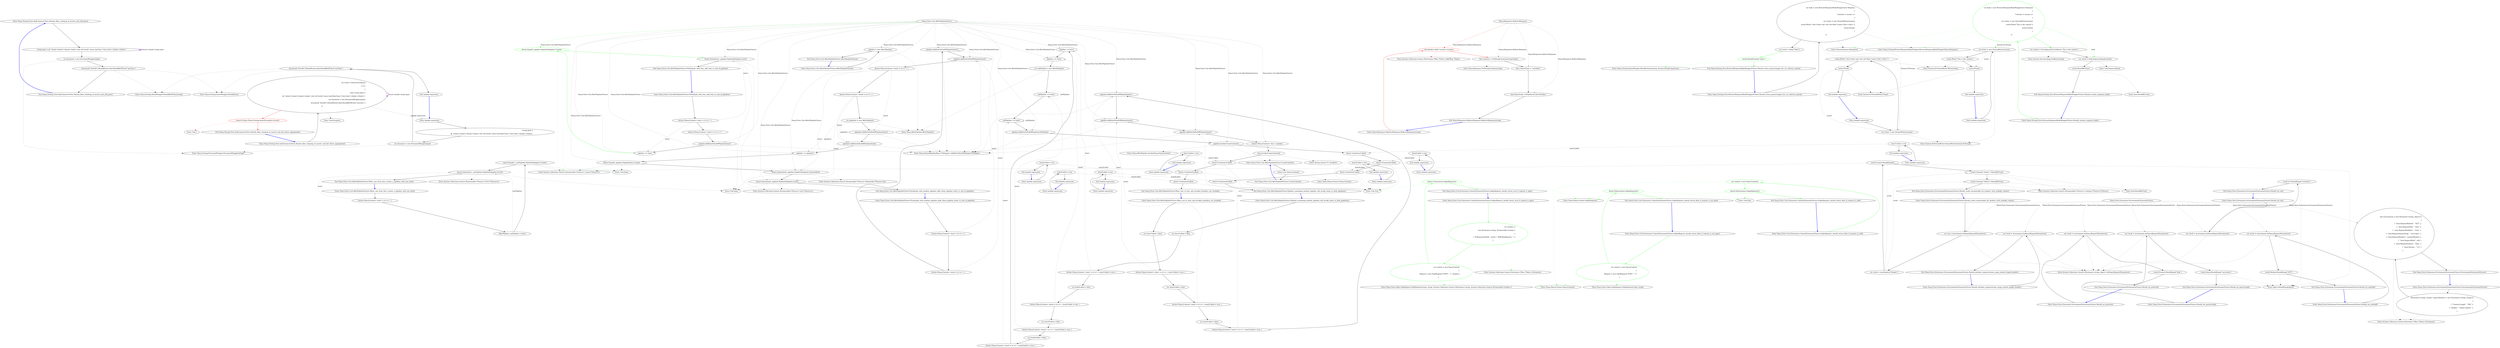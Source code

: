 digraph  {
n0 [label="Entry Nancy.Testing.Tests.AndConnectorTests.Should_allow_chaining_of_asserts_and_still_pass()", span="9-9", cluster="Nancy.Testing.Tests.AndConnectorTests.Should_allow_chaining_of_asserts_and_still_pass()"];
n1 [label="string input = @''<html><head></head><body><div id='testId' class='myClass'>Test</div></body></html>''", span="11-11", cluster="Nancy.Testing.Tests.AndConnectorTests.Should_allow_chaining_of_asserts_and_still_pass()"];
n2 [label="var document = new DocumentWrapper(input)", span="12-12", cluster="Nancy.Testing.Tests.AndConnectorTests.Should_allow_chaining_of_asserts_and_still_pass()"];
n3 [label="document[''#testId''].ShouldExist().And.ShouldBeOfClass(''myClass'')", span="14-14", cluster="Nancy.Testing.Tests.AndConnectorTests.Should_allow_chaining_of_asserts_and_still_pass()"];
n5 [label="Entry Nancy.Testing.DocumentWrapper.DocumentWrapper(string)", span="47-47", cluster="Nancy.Testing.DocumentWrapper.DocumentWrapper(string)"];
n4 [label="Exit Nancy.Testing.Tests.AndConnectorTests.Should_allow_chaining_of_asserts_and_still_pass()", span="9-9", cluster="Nancy.Testing.Tests.AndConnectorTests.Should_allow_chaining_of_asserts_and_still_pass()"];
n6 [label="Entry Nancy.Testing.QueryWrapper.ShouldExist()", span="26-26", cluster="Nancy.Testing.QueryWrapper.ShouldExist()"];
n7 [label="Entry Nancy.Testing.QueryWrapper.ShouldBeOfClass(string)", span="54-54", cluster="Nancy.Testing.QueryWrapper.ShouldBeOfClass(string)"];
n8 [label="Entry Nancy.Testing.Tests.AndConnectorTests.Should_allow_chaining_of_asserts_and_fail_where_appropriate()", span="18-18", cluster="Nancy.Testing.Tests.AndConnectorTests.Should_allow_chaining_of_asserts_and_fail_where_appropriate()"];
n9 [label="var result = Record.Exception(\r\n                () =>\r\n                    {\r\n                        const string input =\r\n                            @''<html><head></head><body><div id='testId' class='myOtherClass'>Test</div></body></html>'';\r\n                        var document = new DocumentWrapper(input);\r\n                        document[''#testId''].ShouldExist().And.ShouldBeOfClass(''myClass'');\r\n                    })", span="20-27", cluster="Nancy.Testing.Tests.AndConnectorTests.Should_allow_chaining_of_asserts_and_fail_where_appropriate()"];
n10 [label="Assert.IsType<Nancy.Testing.AssertException>(result)", span="29-29", cluster="Nancy.Testing.Tests.AndConnectorTests.Should_allow_chaining_of_asserts_and_fail_where_appropriate()", color=red, community=0];
n12 [label="Entry Unk.Exception", span="", cluster="Unk.Exception"];
n14 [label="Entry lambda expression", span="21-27", cluster="lambda expression"];
n11 [label="Exit Nancy.Testing.Tests.AndConnectorTests.Should_allow_chaining_of_asserts_and_fail_where_appropriate()", span="18-18", cluster="Nancy.Testing.Tests.AndConnectorTests.Should_allow_chaining_of_asserts_and_fail_where_appropriate()"];
n13 [label="Entry Unk.>", span="", cluster="Unk.>"];
n15 [label="string input =\r\n                            @''<html><head></head><body><div id='testId' class='myOtherClass'>Test</div></body></html>''", span="23-24", cluster="lambda expression"];
n16 [label="var document = new DocumentWrapper(input)", span="25-25", cluster="lambda expression"];
n17 [label="document[''#testId''].ShouldExist().And.ShouldBeOfClass(''myClass'')", span="26-26", cluster="lambda expression"];
n18 [label="Exit lambda expression", span="21-27", cluster="lambda expression"];
d13 [label="Assert.Equal(2, pipeline.PipelineDelegates.Count())", span="29-29", cluster="Nancy.Tests.Unit.AfterPipelineFixture.PlusEquals_with_func_add_item_to_end_of_pipeline()", color=green, community=0];
d119 [label="Nancy.Tests.Unit.AfterPipelineFixture", span=""];
d12 [label="pipeline += item1", span="27-27", cluster="Nancy.Tests.Unit.AfterPipelineFixture.PlusEquals_with_func_add_item_to_end_of_pipeline()"];
d14 [label="Assert.Same(item1, pipeline.PipelineDelegates.Last())", span="30-30", cluster="Nancy.Tests.Unit.AfterPipelineFixture.PlusEquals_with_func_add_item_to_end_of_pipeline()"];
d17 [label="Entry System.Collections.Generic.IEnumerable<TSource>.Count<TSource>()", span="0-0", cluster="System.Collections.Generic.IEnumerable<TSource>.Count<TSource>()"];
d18 [label="Entry Unk.Equal", span="", cluster="Unk.Equal"];
d5 [label="pipeline = new AfterPipeline()", span="17-17", cluster="Nancy.Tests.Unit.AfterPipelineFixture.AfterPipelineFixture()"];
d11 [label="pipeline.AddItemToEndOfPipeline(item2)", span="25-25", cluster="Nancy.Tests.Unit.AfterPipelineFixture.PlusEquals_with_func_add_item_to_end_of_pipeline()"];
d28 [label="pipeline.AddItemToEndOfPipeline(item1)", span="38-38", cluster="Nancy.Tests.Unit.AfterPipelineFixture.PlusEquals_with_another_pipeline_adds_those_pipeline_items_to_end_of_pipeline()"];
d29 [label="pipeline.AddItemToEndOfPipeline(item2)", span="39-39", cluster="Nancy.Tests.Unit.AfterPipelineFixture.PlusEquals_with_another_pipeline_adds_those_pipeline_items_to_end_of_pipeline()"];
d35 [label="pipeline += pipeline2", span="46-46", cluster="Nancy.Tests.Unit.AfterPipelineFixture.PlusEquals_with_another_pipeline_adds_those_pipeline_items_to_end_of_pipeline()"];
d36 [label="Assert.Equal(4, pipeline.PipelineItems.Count())", span="48-48", cluster="Nancy.Tests.Unit.AfterPipelineFixture.PlusEquals_with_another_pipeline_adds_those_pipeline_items_to_end_of_pipeline()"];
d37 [label="Assert.Same(item3, pipeline.PipelineDelegates.ElementAt(2))", span="49-49", cluster="Nancy.Tests.Unit.AfterPipelineFixture.PlusEquals_with_another_pipeline_adds_those_pipeline_items_to_end_of_pipeline()"];
d38 [label="Assert.Same(item4, pipeline.PipelineDelegates.Last())", span="50-50", cluster="Nancy.Tests.Unit.AfterPipelineFixture.PlusEquals_with_another_pipeline_adds_those_pipeline_items_to_end_of_pipeline()"];
d56 [label="pipeline.AddItemToEndOfPipeline(item1)", span="62-62", cluster="Nancy.Tests.Unit.AfterPipelineFixture.When_cast_to_func_and_invoked_members_are_invoked()"];
d57 [label="pipeline.AddItemToEndOfPipeline(item2)", span="63-63", cluster="Nancy.Tests.Unit.AfterPipelineFixture.When_cast_to_func_and_invoked_members_are_invoked()"];
d58 [label="pipeline.AddItemToEndOfPipeline(item3)", span="64-64", cluster="Nancy.Tests.Unit.AfterPipelineFixture.When_cast_to_func_and_invoked_members_are_invoked()"];
d59 [label="Action<NancyContext> func = pipeline", span="66-66", cluster="Nancy.Tests.Unit.AfterPipelineFixture.When_cast_to_func_and_invoked_members_are_invoked()"];
d94 [label="pipeline += item1", span="96-96", cluster="Nancy.Tests.Unit.AfterPipelineFixture.Pipeline_containing_another_pipeline_will_invoke_items_in_both_pipelines()"];
d95 [label="pipeline += item2", span="97-97", cluster="Nancy.Tests.Unit.AfterPipelineFixture.Pipeline_containing_another_pipeline_will_invoke_items_in_both_pipelines()"];
d99 [label="pipeline.AddItemToEndOfPipeline(subPipeline)", span="102-102", cluster="Nancy.Tests.Unit.AfterPipelineFixture.Pipeline_containing_another_pipeline_will_invoke_items_in_both_pipelines()"];
d100 [label="pipeline.Invoke(CreateContext())", span="103-103", cluster="Nancy.Tests.Unit.AfterPipelineFixture.Pipeline_containing_another_pipeline_will_invoke_items_in_both_pipelines()"];
d9 [label="Action<NancyContext> item1 = (r) => { }", span="23-23", cluster="Nancy.Tests.Unit.AfterPipelineFixture.PlusEquals_with_func_add_item_to_end_of_pipeline()"];
d15 [label="Exit Nancy.Tests.Unit.AfterPipelineFixture.PlusEquals_with_func_add_item_to_end_of_pipeline()", span="21-21", cluster="Nancy.Tests.Unit.AfterPipelineFixture.PlusEquals_with_func_add_item_to_end_of_pipeline()"];
d19 [label="Entry System.Collections.Generic.IEnumerable<TSource>.Last<TSource>()", span="0-0", cluster="System.Collections.Generic.IEnumerable<TSource>.Last<TSource>()"];
d20 [label="Entry Unk.Same", span="", cluster="Unk.Same"];
d79 [label="Assert.Equal(1, castPipeline.PipelineDelegates.Count())", span="81-81", cluster="Nancy.Tests.Unit.AfterPipelineFixture.When_cast_from_func_creates_a_pipeline_with_one_item()"];
d4 [label="Entry Nancy.Tests.Unit.AfterPipelineFixture.AfterPipelineFixture()", span="15-15", cluster="Nancy.Tests.Unit.AfterPipelineFixture.AfterPipelineFixture()"];
d6 [label="Exit Nancy.Tests.Unit.AfterPipelineFixture.AfterPipelineFixture()", span="15-15", cluster="Nancy.Tests.Unit.AfterPipelineFixture.AfterPipelineFixture()"];
d7 [label="Entry Nancy.AfterPipeline.AfterPipeline()", span="17-17", cluster="Nancy.AfterPipeline.AfterPipeline()"];
d10 [label="Action<NancyContext> item2 = (r) => { }", span="24-24", cluster="Nancy.Tests.Unit.AfterPipelineFixture.PlusEquals_with_func_add_item_to_end_of_pipeline()"];
d16 [label="Entry Nancy.NamedPipelineBase<TDelegate>.AddItemToEndOfPipeline(TDelegate)", span="67-67", cluster="Nancy.NamedPipelineBase<TDelegate>.AddItemToEndOfPipeline(TDelegate)"];
d26 [label="Action<NancyContext> item1 = (r) => { }", span="36-36", cluster="Nancy.Tests.Unit.AfterPipelineFixture.PlusEquals_with_another_pipeline_adds_those_pipeline_items_to_end_of_pipeline()"];
d27 [label="Action<NancyContext> item2 = (r) => { }", span="37-37", cluster="Nancy.Tests.Unit.AfterPipelineFixture.PlusEquals_with_another_pipeline_adds_those_pipeline_items_to_end_of_pipeline()"];
d30 [label="Action<NancyContext> item3 = (r) => { }", span="40-40", cluster="Nancy.Tests.Unit.AfterPipelineFixture.PlusEquals_with_another_pipeline_adds_those_pipeline_items_to_end_of_pipeline()"];
d32 [label="var pipeline2 = new AfterPipeline()", span="42-42", cluster="Nancy.Tests.Unit.AfterPipelineFixture.PlusEquals_with_another_pipeline_adds_those_pipeline_items_to_end_of_pipeline()"];
d34 [label="pipeline2.AddItemToEndOfPipeline(item4)", span="44-44", cluster="Nancy.Tests.Unit.AfterPipelineFixture.PlusEquals_with_another_pipeline_adds_those_pipeline_items_to_end_of_pipeline()"];
d40 [label="Entry System.Collections.Generic.IEnumerable<TSource>.ElementAt<TSource>(int)", span="0-0", cluster="System.Collections.Generic.IEnumerable<TSource>.ElementAt<TSource>(int)"];
d31 [label="Action<NancyContext> item4 = (r) => { }", span="41-41", cluster="Nancy.Tests.Unit.AfterPipelineFixture.PlusEquals_with_another_pipeline_adds_those_pipeline_items_to_end_of_pipeline()"];
d39 [label="Exit Nancy.Tests.Unit.AfterPipelineFixture.PlusEquals_with_another_pipeline_adds_those_pipeline_items_to_end_of_pipeline()", span="34-34", cluster="Nancy.Tests.Unit.AfterPipelineFixture.PlusEquals_with_another_pipeline_adds_those_pipeline_items_to_end_of_pipeline()"];
d51 [label="Action<NancyContext> item1 = (r) => { item1Called = true; }", span="57-57", cluster="Nancy.Tests.Unit.AfterPipelineFixture.When_cast_to_func_and_invoked_members_are_invoked()"];
d55 [label="Action<NancyContext> item3 = (r) => { item3Called = true; }", span="61-61", cluster="Nancy.Tests.Unit.AfterPipelineFixture.When_cast_to_func_and_invoked_members_are_invoked()"];
d53 [label="Action<NancyContext> item2 = (r) => { item2Called = true; }", span="59-59", cluster="Nancy.Tests.Unit.AfterPipelineFixture.When_cast_to_func_and_invoked_members_are_invoked()"];
d60 [label="func.Invoke(CreateContext())", span="67-67", cluster="Nancy.Tests.Unit.AfterPipelineFixture.When_cast_to_func_and_invoked_members_are_invoked()"];
d87 [label="Action<NancyContext> item1 = (r) => { item1Called = true; }", span="89-89", cluster="Nancy.Tests.Unit.AfterPipelineFixture.Pipeline_containing_another_pipeline_will_invoke_items_in_both_pipelines()"];
d93 [label="Action<NancyContext> item4 = (r) => { item4Called = true; }", span="95-95", cluster="Nancy.Tests.Unit.AfterPipelineFixture.Pipeline_containing_another_pipeline_will_invoke_items_in_both_pipelines()"];
d89 [label="Action<NancyContext> item2 = (r) => { item2Called = true; }", span="91-91", cluster="Nancy.Tests.Unit.AfterPipelineFixture.Pipeline_containing_another_pipeline_will_invoke_items_in_both_pipelines()"];
d96 [label="var subPipeline = new AfterPipeline()", span="98-98", cluster="Nancy.Tests.Unit.AfterPipelineFixture.Pipeline_containing_another_pipeline_will_invoke_items_in_both_pipelines()"];
d98 [label="subPipeline += item4", span="100-100", cluster="Nancy.Tests.Unit.AfterPipelineFixture.Pipeline_containing_another_pipeline_will_invoke_items_in_both_pipelines()"];
d101 [label="Assert.True(item1Called)", span="105-105", cluster="Nancy.Tests.Unit.AfterPipelineFixture.Pipeline_containing_another_pipeline_will_invoke_items_in_both_pipelines()"];
d0 [label="Entry Nancy.Tests.Unit.AfterPipelineFixture.CreateContext()", span="10-10", cluster="Nancy.Tests.Unit.AfterPipelineFixture.CreateContext()"];
d106 [label="Entry Nancy.AfterPipeline.Invoke(Nancy.NancyContext)", span="53-53", cluster="Nancy.AfterPipeline.Invoke(Nancy.NancyContext)"];
d8 [label="Entry Nancy.Tests.Unit.AfterPipelineFixture.PlusEquals_with_func_add_item_to_end_of_pipeline()", span="21-21", cluster="Nancy.Tests.Unit.AfterPipelineFixture.PlusEquals_with_func_add_item_to_end_of_pipeline()"];
d80 [label="Assert.Same(item1, castPipeline.PipelineDelegates.First())", span="82-82", cluster="Nancy.Tests.Unit.AfterPipelineFixture.When_cast_from_func_creates_a_pipeline_with_one_item()"];
d78 [label="AfterPipeline castPipeline = item1", span="79-79", cluster="Nancy.Tests.Unit.AfterPipelineFixture.When_cast_from_func_creates_a_pipeline_with_one_item()"];
d33 [label="pipeline2.AddItemToEndOfPipeline(item3)", span="43-43", cluster="Nancy.Tests.Unit.AfterPipelineFixture.PlusEquals_with_another_pipeline_adds_those_pipeline_items_to_end_of_pipeline()"];
d25 [label="Entry Nancy.Tests.Unit.AfterPipelineFixture.PlusEquals_with_another_pipeline_adds_those_pipeline_items_to_end_of_pipeline()", span="34-34", cluster="Nancy.Tests.Unit.AfterPipelineFixture.PlusEquals_with_another_pipeline_adds_those_pipeline_items_to_end_of_pipeline()"];
d50 [label="var item1Called = false", span="56-56", cluster="Nancy.Tests.Unit.AfterPipelineFixture.When_cast_to_func_and_invoked_members_are_invoked()"];
d52 [label="var item2Called = false", span="58-58", cluster="Nancy.Tests.Unit.AfterPipelineFixture.When_cast_to_func_and_invoked_members_are_invoked()"];
d54 [label="var item3Called = false", span="60-60", cluster="Nancy.Tests.Unit.AfterPipelineFixture.When_cast_to_func_and_invoked_members_are_invoked()"];
d61 [label="Assert.True(item1Called)", span="69-69", cluster="Nancy.Tests.Unit.AfterPipelineFixture.When_cast_to_func_and_invoked_members_are_invoked()"];
d65 [label="Entry System.Action<T>.Invoke(T)", span="0-0", cluster="System.Action<T>.Invoke(T)"];
d86 [label="var item1Called = false", span="88-88", cluster="Nancy.Tests.Unit.AfterPipelineFixture.Pipeline_containing_another_pipeline_will_invoke_items_in_both_pipelines()"];
d88 [label="var item2Called = false", span="90-90", cluster="Nancy.Tests.Unit.AfterPipelineFixture.Pipeline_containing_another_pipeline_will_invoke_items_in_both_pipelines()"];
d92 [label="var item4Called = false", span="94-94", cluster="Nancy.Tests.Unit.AfterPipelineFixture.Pipeline_containing_another_pipeline_will_invoke_items_in_both_pipelines()"];
d90 [label="var item3Called = false", span="92-92", cluster="Nancy.Tests.Unit.AfterPipelineFixture.Pipeline_containing_another_pipeline_will_invoke_items_in_both_pipelines()"];
d97 [label="subPipeline += item3", span="99-99", cluster="Nancy.Tests.Unit.AfterPipelineFixture.Pipeline_containing_another_pipeline_will_invoke_items_in_both_pipelines()"];
d108 [label="item1Called = true", span="89-89", cluster="lambda expression"];
d102 [label="Assert.True(item2Called)", span="106-106", cluster="Nancy.Tests.Unit.AfterPipelineFixture.Pipeline_containing_another_pipeline_will_invoke_items_in_both_pipelines()"];
d66 [label="Entry Unk.True", span="", cluster="Unk.True"];
d2 [label="Exit Nancy.Tests.Unit.AfterPipelineFixture.CreateContext()", span="10-10", cluster="Nancy.Tests.Unit.AfterPipelineFixture.CreateContext()"];
d1 [label="return new NancyContext();", span="12-12", cluster="Nancy.Tests.Unit.AfterPipelineFixture.CreateContext()"];
d77 [label="Action<NancyContext> item1 = (r) => { }", span="77-77", cluster="Nancy.Tests.Unit.AfterPipelineFixture.When_cast_from_func_creates_a_pipeline_with_one_item()"];
d81 [label="Exit Nancy.Tests.Unit.AfterPipelineFixture.When_cast_from_func_creates_a_pipeline_with_one_item()", span="75-75", cluster="Nancy.Tests.Unit.AfterPipelineFixture.When_cast_from_func_creates_a_pipeline_with_one_item()"];
d82 [label="Entry System.Collections.Generic.IEnumerable<TSource>.First<TSource>()", span="0-0", cluster="System.Collections.Generic.IEnumerable<TSource>.First<TSource>()"];
d49 [label="Entry Nancy.Tests.Unit.AfterPipelineFixture.When_cast_to_func_and_invoked_members_are_invoked()", span="54-54", cluster="Nancy.Tests.Unit.AfterPipelineFixture.When_cast_to_func_and_invoked_members_are_invoked()"];
d68 [label="item1Called = true", span="57-57", cluster="lambda expression"];
d62 [label="Assert.True(item2Called)", span="70-70", cluster="Nancy.Tests.Unit.AfterPipelineFixture.When_cast_to_func_and_invoked_members_are_invoked()"];
d85 [label="Entry Nancy.Tests.Unit.AfterPipelineFixture.Pipeline_containing_another_pipeline_will_invoke_items_in_both_pipelines()", span="86-86", cluster="Nancy.Tests.Unit.AfterPipelineFixture.Pipeline_containing_another_pipeline_will_invoke_items_in_both_pipelines()"];
d91 [label="Action<NancyContext> item3 = (r) => { item3Called = true; }", span="93-93", cluster="Nancy.Tests.Unit.AfterPipelineFixture.Pipeline_containing_another_pipeline_will_invoke_items_in_both_pipelines()"];
d107 [label="Entry lambda expression", span="89-89", cluster="lambda expression"];
d109 [label="Exit lambda expression", span="89-89", cluster="lambda expression"];
d111 [label="item2Called = true", span="91-91", cluster="lambda expression"];
d103 [label="Assert.True(item3Called)", span="107-107", cluster="Nancy.Tests.Unit.AfterPipelineFixture.Pipeline_containing_another_pipeline_will_invoke_items_in_both_pipelines()"];
d63 [label="Assert.True(item3Called)", span="71-71", cluster="Nancy.Tests.Unit.AfterPipelineFixture.When_cast_to_func_and_invoked_members_are_invoked()"];
d104 [label="Assert.True(item4Called)", span="108-108", cluster="Nancy.Tests.Unit.AfterPipelineFixture.Pipeline_containing_another_pipeline_will_invoke_items_in_both_pipelines()"];
d3 [label="Entry Nancy.NancyContext.NancyContext()", span="24-24", cluster="Nancy.NancyContext.NancyContext()"];
d76 [label="Entry Nancy.Tests.Unit.AfterPipelineFixture.When_cast_from_func_creates_a_pipeline_with_one_item()", span="75-75", cluster="Nancy.Tests.Unit.AfterPipelineFixture.When_cast_from_func_creates_a_pipeline_with_one_item()"];
d64 [label="Exit Nancy.Tests.Unit.AfterPipelineFixture.When_cast_to_func_and_invoked_members_are_invoked()", span="54-54", cluster="Nancy.Tests.Unit.AfterPipelineFixture.When_cast_to_func_and_invoked_members_are_invoked()"];
d67 [label="Entry lambda expression", span="57-57", cluster="lambda expression"];
d69 [label="Exit lambda expression", span="57-57", cluster="lambda expression"];
d71 [label="item2Called = true", span="59-59", cluster="lambda expression"];
d105 [label="Exit Nancy.Tests.Unit.AfterPipelineFixture.Pipeline_containing_another_pipeline_will_invoke_items_in_both_pipelines()", span="86-86", cluster="Nancy.Tests.Unit.AfterPipelineFixture.Pipeline_containing_another_pipeline_will_invoke_items_in_both_pipelines()"];
d110 [label="Entry lambda expression", span="91-91", cluster="lambda expression"];
d112 [label="Exit lambda expression", span="91-91", cluster="lambda expression"];
d114 [label="item3Called = true", span="93-93", cluster="lambda expression"];
d74 [label="item3Called = true", span="61-61", cluster="lambda expression"];
d117 [label="item4Called = true", span="95-95", cluster="lambda expression"];
d70 [label="Entry lambda expression", span="59-59", cluster="lambda expression"];
d72 [label="Exit lambda expression", span="59-59", cluster="lambda expression"];
d113 [label="Entry lambda expression", span="93-93", cluster="lambda expression"];
d115 [label="Exit lambda expression", span="93-93", cluster="lambda expression"];
d73 [label="Entry lambda expression", span="61-61", cluster="lambda expression"];
d75 [label="Exit lambda expression", span="61-61", cluster="lambda expression"];
d116 [label="Entry lambda expression", span="95-95", cluster="lambda expression"];
d118 [label="Exit lambda expression", span="95-95", cluster="lambda expression"];
m1_6 [label="Entry System.Collections.Generic.IDictionary<TKey, TValue>.Add(TKey, TValue)", span="0-0", cluster="System.Collections.Generic.IDictionary<TKey, TValue>.Add(TKey, TValue)", file="AssertExtensions.cs"];
m1_0 [label="Entry Nancy.Responses.RedirectResponse.RedirectResponse(string)", span="4-4", cluster="Nancy.Responses.RedirectResponse.RedirectResponse(string)", file="AssertExtensions.cs"];
m1_1 [label="this.Headers.Add(''Location'',location)", span="6-6", cluster="Nancy.Responses.RedirectResponse.RedirectResponse(string)", color=red, community=0, file="AssertExtensions.cs"];
m1_2 [label="this.Contents = GetStringContents(string.Empty)", span="7-7", cluster="Nancy.Responses.RedirectResponse.RedirectResponse(string)", file="AssertExtensions.cs"];
m1_3 [label="this.ContentType = ''text/html''", span="8-8", cluster="Nancy.Responses.RedirectResponse.RedirectResponse(string)", file="AssertExtensions.cs"];
m1_4 [label="this.StatusCode = HttpStatusCode.SeeOther", span="9-9", cluster="Nancy.Responses.RedirectResponse.RedirectResponse(string)", file="AssertExtensions.cs"];
m1_5 [label="Exit Nancy.Responses.RedirectResponse.RedirectResponse(string)", span="4-4", cluster="Nancy.Responses.RedirectResponse.RedirectResponse(string)", file="AssertExtensions.cs"];
m1_7 [label="Entry Nancy.Response.GetStringContents(string)", span="93-93", cluster="Nancy.Response.GetStringContents(string)", file="AssertExtensions.cs"];
m1_8 [label="Nancy.Responses.RedirectResponse", span="", file="AssertExtensions.cs"];
m2_16 [label="Entry System.IO.StreamWriter.StreamWriter(System.IO.Stream)", span="0-0", cluster="System.IO.StreamWriter.StreamWriter(System.IO.Stream)", file="BrowserResponseBodyWrapperFixture.cs"];
m2_9 [label="Entry Unk.SequenceEqual", span="", cluster="Unk.SequenceEqual", file="BrowserResponseBodyWrapperFixture.cs"];
m2_10 [label="Entry bool.ShouldBeTrue()", span="85-85", cluster="bool.ShouldBeTrue()", file="BrowserResponseBodyWrapperFixture.cs"];
m2_17 [label="Entry System.IO.StreamWriter.Write(string)", span="0-0", cluster="System.IO.StreamWriter.Write(string)", file="BrowserResponseBodyWrapperFixture.cs"];
m2_0 [label="Entry Nancy.Testing.Tests.BrowserResponseBodyWrapperFixture.Should_contain_response_body()", span="12-12", cluster="Nancy.Testing.Tests.BrowserResponseBodyWrapperFixture.Should_contain_response_body()", file="BrowserResponseBodyWrapperFixture.cs"];
m2_1 [label="var body = new BrowserResponseBodyWrapper(new Response\r\n            {\r\n                Contents = stream =>\r\n                {\r\n                    var writer = new StreamWriter(stream);\r\n                    writer.Write(''This is the content'');\r\n                    writer.Flush();\r\n                }\r\n            })", span="15-23", cluster="Nancy.Testing.Tests.BrowserResponseBodyWrapperFixture.Should_contain_response_body()", color=green, community=0, file="BrowserResponseBodyWrapperFixture.cs"];
m2_2 [label="var content = Encoding.ASCII.GetBytes(''This is the content'')", span="25-25", cluster="Nancy.Testing.Tests.BrowserResponseBodyWrapperFixture.Should_contain_response_body()", file="BrowserResponseBodyWrapperFixture.cs"];
m2_3 [label="var result = body.SequenceEqual(content)", span="28-28", cluster="Nancy.Testing.Tests.BrowserResponseBodyWrapperFixture.Should_contain_response_body()", file="BrowserResponseBodyWrapperFixture.cs"];
m2_4 [label="result.ShouldBeTrue()", span="31-31", cluster="Nancy.Testing.Tests.BrowserResponseBodyWrapperFixture.Should_contain_response_body()", file="BrowserResponseBodyWrapperFixture.cs"];
m2_5 [label="Exit Nancy.Testing.Tests.BrowserResponseBodyWrapperFixture.Should_contain_response_body()", span="12-12", cluster="Nancy.Testing.Tests.BrowserResponseBodyWrapperFixture.Should_contain_response_body()", file="BrowserResponseBodyWrapperFixture.cs"];
m2_6 [label="Entry Nancy.Testing.BrowserResponseBodyWrapper.BrowserResponseBodyWrapper(Nancy.Response)", span="14-14", cluster="Nancy.Testing.BrowserResponseBodyWrapper.BrowserResponseBodyWrapper(Nancy.Response)", file="BrowserResponseBodyWrapperFixture.cs"];
m2_8 [label="Entry System.Text.Encoding.GetBytes(string)", span="0-0", cluster="System.Text.Encoding.GetBytes(string)", file="BrowserResponseBodyWrapperFixture.cs"];
m2_18 [label="Entry System.IO.StreamWriter.Flush()", span="0-0", cluster="System.IO.StreamWriter.Flush()", file="BrowserResponseBodyWrapperFixture.cs"];
m2_19 [label="Entry Nancy.Testing.Tests.BrowserResponseBodyWrapperFixture.Should_return_querywrapper_for_css_selector_match()", span="35-35", cluster="Nancy.Testing.Tests.BrowserResponseBodyWrapperFixture.Should_return_querywrapper_for_css_selector_match()", file="BrowserResponseBodyWrapperFixture.cs"];
m2_20 [label="var body = new BrowserResponseBodyWrapper(new Response\r\n            {\r\n                Contents = stream =>\r\n                {\r\n                    var writer = new StreamWriter(stream);\r\n                    writer.Write(''<div>Outer and <div id='#bar'>inner</div></div>'');\r\n                    writer.Flush();\r\n                }\r\n            })", span="38-46", cluster="Nancy.Testing.Tests.BrowserResponseBodyWrapperFixture.Should_return_querywrapper_for_css_selector_match()", file="BrowserResponseBodyWrapperFixture.cs"];
m2_21 [label="var result = body[''#bar'']", span="49-49", cluster="Nancy.Testing.Tests.BrowserResponseBodyWrapperFixture.Should_return_querywrapper_for_css_selector_match()", file="BrowserResponseBodyWrapperFixture.cs"];
m2_22 [label="result.ShouldContain(''inner'')", span="55-55", cluster="Nancy.Testing.Tests.BrowserResponseBodyWrapperFixture.Should_return_querywrapper_for_css_selector_match()", color=green, community=1, file="BrowserResponseBodyWrapperFixture.cs"];
m2_23 [label="Exit Nancy.Testing.Tests.BrowserResponseBodyWrapperFixture.Should_return_querywrapper_for_css_selector_match()", span="35-35", cluster="Nancy.Testing.Tests.BrowserResponseBodyWrapperFixture.Should_return_querywrapper_for_css_selector_match()", file="BrowserResponseBodyWrapperFixture.cs"];
m2_24 [label="Entry Nancy.Testing.QueryWrapper.ShouldContain(string, System.StringComparison)", span="77-77", cluster="Nancy.Testing.QueryWrapper.ShouldContain(string, System.StringComparison)", file="BrowserResponseBodyWrapperFixture.cs"];
m2_7 [label="Entry Nancy.Response.Response()", span="20-20", cluster="Nancy.Response.Response()", file="BrowserResponseBodyWrapperFixture.cs"];
m2_25 [label="Entry lambda expression", span="40-45", cluster="lambda expression", file="BrowserResponseBodyWrapperFixture.cs"];
m2_12 [label="var writer = new StreamWriter(stream)", span="19-19", cluster="lambda expression", file="BrowserResponseBodyWrapperFixture.cs"];
m2_11 [label="Entry lambda expression", span="17-22", cluster="lambda expression", file="BrowserResponseBodyWrapperFixture.cs"];
m2_13 [label="writer.Write(''This is the content'')", span="20-20", cluster="lambda expression", file="BrowserResponseBodyWrapperFixture.cs"];
m2_14 [label="writer.Flush()", span="21-21", cluster="lambda expression", file="BrowserResponseBodyWrapperFixture.cs"];
m2_15 [label="Exit lambda expression", span="17-22", cluster="lambda expression", file="BrowserResponseBodyWrapperFixture.cs"];
m2_26 [label="var writer = new StreamWriter(stream)", span="42-42", cluster="lambda expression", file="BrowserResponseBodyWrapperFixture.cs"];
m2_27 [label="writer.Write(''<div>Outer and <div id='#bar'>inner</div></div>'')", span="43-43", cluster="lambda expression", file="BrowserResponseBodyWrapperFixture.cs"];
m2_28 [label="writer.Flush()", span="44-44", cluster="lambda expression", file="BrowserResponseBodyWrapperFixture.cs"];
m2_29 [label="Exit lambda expression", span="40-45", cluster="lambda expression", file="BrowserResponseBodyWrapperFixture.cs"];
m3_11 [label="Entry Nancy.Tests.Extensions.EnvironmentExtensionsFixture.Should_set_uri()", span="41-41", cluster="Nancy.Tests.Extensions.EnvironmentExtensionsFixture.Should_set_uri()", file="ConfigurableBootstrapper.cs"];
m3_12 [label="var result = environment.AsNancyRequestParameters()", span="43-43", cluster="Nancy.Tests.Extensions.EnvironmentExtensionsFixture.Should_set_uri()", file="ConfigurableBootstrapper.cs"];
m3_13 [label="result.Uri.ShouldEqual(''/root/test'')", span="45-45", cluster="Nancy.Tests.Extensions.EnvironmentExtensionsFixture.Should_set_uri()", file="ConfigurableBootstrapper.cs"];
m3_14 [label="Exit Nancy.Tests.Extensions.EnvironmentExtensionsFixture.Should_set_uri()", span="41-41", cluster="Nancy.Tests.Extensions.EnvironmentExtensionsFixture.Should_set_uri()", file="ConfigurableBootstrapper.cs"];
m3_5 [label="Entry Nancy.Tests.Extensions.EnvironmentExtensionsFixture.Should_set_method()", span="33-33", cluster="Nancy.Tests.Extensions.EnvironmentExtensionsFixture.Should_set_method()", file="ConfigurableBootstrapper.cs"];
m3_6 [label="var result = environment.AsNancyRequestParameters()", span="35-35", cluster="Nancy.Tests.Extensions.EnvironmentExtensionsFixture.Should_set_method()", file="ConfigurableBootstrapper.cs"];
m3_7 [label="result.Method.ShouldEqual(''GET'')", span="37-37", cluster="Nancy.Tests.Extensions.EnvironmentExtensionsFixture.Should_set_method()", file="ConfigurableBootstrapper.cs"];
m3_8 [label="Exit Nancy.Tests.Extensions.EnvironmentExtensionsFixture.Should_set_method()", span="33-33", cluster="Nancy.Tests.Extensions.EnvironmentExtensionsFixture.Should_set_method()", file="ConfigurableBootstrapper.cs"];
m3_10 [label="Entry object.ShouldEqual(object)", span="80-80", cluster="object.ShouldEqual(object)", file="ConfigurableBootstrapper.cs"];
m3_4 [label="Entry System.Collections.Generic.Dictionary<TKey, TValue>.Dictionary()", span="0-0", cluster="System.Collections.Generic.Dictionary<TKey, TValue>.Dictionary()", file="ConfigurableBootstrapper.cs"];
m3_15 [label="Entry Nancy.Tests.Extensions.EnvironmentExtensionsFixture.Should_create_ienumerable_for_headers_with_multiple_values()", span="49-49", cluster="Nancy.Tests.Extensions.EnvironmentExtensionsFixture.Should_create_ienumerable_for_headers_with_multiple_values()", file="ConfigurableBootstrapper.cs"];
m3_16 [label="var req = environment.AsNancyRequestParameters()", span="51-51", cluster="Nancy.Tests.Extensions.EnvironmentExtensionsFixture.Should_create_ienumerable_for_headers_with_multiple_values()", file="ConfigurableBootstrapper.cs"];
m3_17 [label="var result = req.Headers[''Header'']", span="53-53", cluster="Nancy.Tests.Extensions.EnvironmentExtensionsFixture.Should_create_ienumerable_for_headers_with_multiple_values()", file="ConfigurableBootstrapper.cs"];
m3_18 [label="result.Count().ShouldEqual(2)", span="55-55", cluster="Nancy.Tests.Extensions.EnvironmentExtensionsFixture.Should_create_ienumerable_for_headers_with_multiple_values()", file="ConfigurableBootstrapper.cs"];
m3_19 [label="result.Contains(''Value1'').ShouldBeTrue()", span="56-56", cluster="Nancy.Tests.Extensions.EnvironmentExtensionsFixture.Should_create_ienumerable_for_headers_with_multiple_values()", file="ConfigurableBootstrapper.cs"];
m3_20 [label="result.Contains(''Value2'').ShouldBeTrue()", span="57-57", cluster="Nancy.Tests.Extensions.EnvironmentExtensionsFixture.Should_create_ienumerable_for_headers_with_multiple_values()", file="ConfigurableBootstrapper.cs"];
m3_21 [label="Exit Nancy.Tests.Extensions.EnvironmentExtensionsFixture.Should_create_ienumerable_for_headers_with_multiple_values()", span="49-49", cluster="Nancy.Tests.Extensions.EnvironmentExtensionsFixture.Should_create_ienumerable_for_headers_with_multiple_values()", file="ConfigurableBootstrapper.cs"];
m3_9 [label="Entry System.Collections.Generic.IDictionary<string, object>.AsNancyRequestParameters()", span="14-14", cluster="System.Collections.Generic.IDictionary<string, object>.AsNancyRequestParameters()", file="ConfigurableBootstrapper.cs"];
m3_23 [label="Entry System.Collections.Generic.IEnumerable<TSource>.Contains<TSource>(TSource)", span="0-0", cluster="System.Collections.Generic.IEnumerable<TSource>.Contains<TSource>(TSource)", file="ConfigurableBootstrapper.cs"];
m3_24 [label="Entry bool.ShouldBeTrue()", span="70-70", cluster="bool.ShouldBeTrue()", file="ConfigurableBootstrapper.cs"];
m3_25 [label="Entry Nancy.Tests.Extensions.EnvironmentExtensionsFixture.Should_set_protocol()", span="61-61", cluster="Nancy.Tests.Extensions.EnvironmentExtensionsFixture.Should_set_protocol()", file="ConfigurableBootstrapper.cs"];
m3_26 [label="var result = environment.AsNancyRequestParameters()", span="63-63", cluster="Nancy.Tests.Extensions.EnvironmentExtensionsFixture.Should_set_protocol()", file="ConfigurableBootstrapper.cs"];
m3_27 [label="result.Protocol.ShouldEqual(''http'')", span="65-65", cluster="Nancy.Tests.Extensions.EnvironmentExtensionsFixture.Should_set_protocol()", file="ConfigurableBootstrapper.cs"];
m3_28 [label="Exit Nancy.Tests.Extensions.EnvironmentExtensionsFixture.Should_set_protocol()", span="61-61", cluster="Nancy.Tests.Extensions.EnvironmentExtensionsFixture.Should_set_protocol()", file="ConfigurableBootstrapper.cs"];
m3_29 [label="Entry Nancy.Tests.Extensions.EnvironmentExtensionsFixture.Should_set_querystring()", span="69-69", cluster="Nancy.Tests.Extensions.EnvironmentExtensionsFixture.Should_set_querystring()", file="ConfigurableBootstrapper.cs"];
m3_30 [label="var result = environment.AsNancyRequestParameters()", span="71-71", cluster="Nancy.Tests.Extensions.EnvironmentExtensionsFixture.Should_set_querystring()", file="ConfigurableBootstrapper.cs"];
m3_31 [label="result.Query.ShouldEqual(''var=value'')", span="73-73", cluster="Nancy.Tests.Extensions.EnvironmentExtensionsFixture.Should_set_querystring()", file="ConfigurableBootstrapper.cs"];
m3_32 [label="Exit Nancy.Tests.Extensions.EnvironmentExtensionsFixture.Should_set_querystring()", span="69-69", cluster="Nancy.Tests.Extensions.EnvironmentExtensionsFixture.Should_set_querystring()", file="ConfigurableBootstrapper.cs"];
m3_0 [label="Entry Nancy.Tests.Extensions.EnvironmentExtensionsFixture.EnvironmentExtensionsFixture()", span="11-11", cluster="Nancy.Tests.Extensions.EnvironmentExtensionsFixture.EnvironmentExtensionsFixture()", file="ConfigurableBootstrapper.cs"];
m3_1 [label="IDictionary<string, string> requestHeaders = new Dictionary<string, string>()\r\n                                                             {\r\n                                                                 { ''Content-Length'', ''500'' },\r\n                                                                 { ''Header'', ''Value1,Value2'' },\r\n                                                             }", span="13-17", cluster="Nancy.Tests.Extensions.EnvironmentExtensionsFixture.EnvironmentExtensionsFixture()", file="ConfigurableBootstrapper.cs"];
m3_2 [label="this.environment = new Dictionary<string, object>()\r\n                                   {\r\n                                       { ''owin.RequestMethod'', ''GET'' },\r\n                                       { ''owin.RequestPath'', ''/test'' },\r\n                                       { ''owin.RequestPathBase'', ''/root'' },\r\n                                       { ''owin.RequestQueryString'', ''var=value'' },\r\n                                       { ''owin.RequestHeaders'', requestHeaders },\r\n                                       { ''owin.RequestBody'', null },\r\n                                       { ''owin.RequestScheme'', ''http'' },\r\n                                       { ''owin.Version'', ''1.0'' }\r\n                                   }", span="19-29", cluster="Nancy.Tests.Extensions.EnvironmentExtensionsFixture.EnvironmentExtensionsFixture()", file="ConfigurableBootstrapper.cs"];
m3_3 [label="Exit Nancy.Tests.Extensions.EnvironmentExtensionsFixture.EnvironmentExtensionsFixture()", span="11-11", cluster="Nancy.Tests.Extensions.EnvironmentExtensionsFixture.EnvironmentExtensionsFixture()", file="ConfigurableBootstrapper.cs"];
m3_33 [label="Entry Nancy.Tests.Extensions.EnvironmentExtensionsFixture.Should_initialise_requeststream_using_content_length_header()", span="77-77", cluster="Nancy.Tests.Extensions.EnvironmentExtensionsFixture.Should_initialise_requeststream_using_content_length_header()", file="ConfigurableBootstrapper.cs"];
m3_34 [label="var result = environment.AsNancyRequestParameters()", span="79-79", cluster="Nancy.Tests.Extensions.EnvironmentExtensionsFixture.Should_initialise_requeststream_using_content_length_header()", file="ConfigurableBootstrapper.cs"];
m3_35 [label="Exit Nancy.Tests.Extensions.EnvironmentExtensionsFixture.Should_initialise_requeststream_using_content_length_header()", span="77-77", cluster="Nancy.Tests.Extensions.EnvironmentExtensionsFixture.Should_initialise_requeststream_using_content_length_header()", file="ConfigurableBootstrapper.cs"];
m3_36 [label="Nancy.Tests.Extensions.EnvironmentExtensionsFixture", span="", file="ConfigurableBootstrapper.cs"];
m4_0 [label="Entry Nancy.Tests.Unit.Extensions.ContextExtensionsFixture.IsAjaxRequest_should_return_true_if_request_is_ajax()", span="10-10", cluster="Nancy.Tests.Unit.Extensions.ContextExtensionsFixture.IsAjaxRequest_should_return_true_if_request_is_ajax()", file="ConfigurableBootstrapperFixture.cs"];
m4_1 [label="var headers =\r\n                new Dictionary<string, IEnumerable<string>>\r\n                    {\r\n                        { ''X-Requested-With'', new[] { ''XMLHttpRequest'' } }\r\n                    }", span="13-17", cluster="Nancy.Tests.Unit.Extensions.ContextExtensionsFixture.IsAjaxRequest_should_return_true_if_request_is_ajax()", color=green, community=0, file="ConfigurableBootstrapperFixture.cs"];
m4_2 [label="var context = new NancyContext\r\n                              {\r\n                                  Request = new FakeRequest(''POST'', ''/'', headers)\r\n                              }", span="20-23", cluster="Nancy.Tests.Unit.Extensions.ContextExtensionsFixture.IsAjaxRequest_should_return_true_if_request_is_ajax()", color=green, community=0, file="ConfigurableBootstrapperFixture.cs"];
m4_3 [label="Assert.True(context.IsAjaxRequest())", span="26-26", cluster="Nancy.Tests.Unit.Extensions.ContextExtensionsFixture.IsAjaxRequest_should_return_true_if_request_is_ajax()", color=green, community=0, file="ConfigurableBootstrapperFixture.cs"];
m4_4 [label="Exit Nancy.Tests.Unit.Extensions.ContextExtensionsFixture.IsAjaxRequest_should_return_true_if_request_is_ajax()", span="10-10", cluster="Nancy.Tests.Unit.Extensions.ContextExtensionsFixture.IsAjaxRequest_should_return_true_if_request_is_ajax()", file="ConfigurableBootstrapperFixture.cs"];
m4_5 [label="Entry System.Collections.Generic.Dictionary<TKey, TValue>.Dictionary()", span="0-0", cluster="System.Collections.Generic.Dictionary<TKey, TValue>.Dictionary()", file="ConfigurableBootstrapperFixture.cs"];
m4_10 [label="Entry Nancy.Tests.Unit.Extensions.ContextExtensionsFixture.IsAjaxRequest_should_return_false_if_request_is_null()", span="30-30", cluster="Nancy.Tests.Unit.Extensions.ContextExtensionsFixture.IsAjaxRequest_should_return_false_if_request_is_null()", file="ConfigurableBootstrapperFixture.cs"];
m4_11 [label="var context = new NancyContext()", span="33-33", cluster="Nancy.Tests.Unit.Extensions.ContextExtensionsFixture.IsAjaxRequest_should_return_false_if_request_is_null()", color=green, community=0, file="ConfigurableBootstrapperFixture.cs"];
m4_12 [label="Assert.False(context.IsAjaxRequest())", span="36-36", cluster="Nancy.Tests.Unit.Extensions.ContextExtensionsFixture.IsAjaxRequest_should_return_false_if_request_is_null()", color=green, community=0, file="ConfigurableBootstrapperFixture.cs"];
m4_13 [label="Exit Nancy.Tests.Unit.Extensions.ContextExtensionsFixture.IsAjaxRequest_should_return_false_if_request_is_null()", span="30-30", cluster="Nancy.Tests.Unit.Extensions.ContextExtensionsFixture.IsAjaxRequest_should_return_false_if_request_is_null()", file="ConfigurableBootstrapperFixture.cs"];
m4_14 [label="Entry Unk.False", span="", cluster="Unk.False", file="ConfigurableBootstrapperFixture.cs"];
m4_15 [label="Entry Nancy.Tests.Unit.Extensions.ContextExtensionsFixture.IsAjaxRequest_should_return_false_if_request_is_not_ajax()", span="40-40", cluster="Nancy.Tests.Unit.Extensions.ContextExtensionsFixture.IsAjaxRequest_should_return_false_if_request_is_not_ajax()", file="ConfigurableBootstrapperFixture.cs"];
m4_16 [label="var context = new NancyContext\r\n                              {\r\n                                  Request = new FakeRequest(''POST'', ''/'')\r\n                              }", span="43-46", cluster="Nancy.Tests.Unit.Extensions.ContextExtensionsFixture.IsAjaxRequest_should_return_false_if_request_is_not_ajax()", color=green, community=0, file="ConfigurableBootstrapperFixture.cs"];
m4_17 [label="Assert.False(context.IsAjaxRequest())", span="49-49", cluster="Nancy.Tests.Unit.Extensions.ContextExtensionsFixture.IsAjaxRequest_should_return_false_if_request_is_not_ajax()", color=green, community=0, file="ConfigurableBootstrapperFixture.cs"];
m4_18 [label="Exit Nancy.Tests.Unit.Extensions.ContextExtensionsFixture.IsAjaxRequest_should_return_false_if_request_is_not_ajax()", span="40-40", cluster="Nancy.Tests.Unit.Extensions.ContextExtensionsFixture.IsAjaxRequest_should_return_false_if_request_is_not_ajax()", file="ConfigurableBootstrapperFixture.cs"];
m4_8 [label="Entry Nancy.NancyContext.IsAjaxRequest()", span="12-12", cluster="Nancy.NancyContext.IsAjaxRequest()", file="ConfigurableBootstrapperFixture.cs"];
m4_6 [label="Entry Nancy.NancyContext.NancyContext()", span="14-14", cluster="Nancy.NancyContext.NancyContext()", file="ConfigurableBootstrapperFixture.cs"];
m4_7 [label="Entry Nancy.Tests.Fakes.FakeRequest.FakeRequest(string, string, System.Collections.Generic.IDictionary<string, System.Collections.Generic.IEnumerable<string>>)", span="13-13", cluster="Nancy.Tests.Fakes.FakeRequest.FakeRequest(string, string, System.Collections.Generic.IDictionary<string, System.Collections.Generic.IEnumerable<string>>)", file="ConfigurableBootstrapperFixture.cs"];
m4_19 [label="Entry Nancy.Tests.Fakes.FakeRequest.FakeRequest(string, string)", span="8-8", cluster="Nancy.Tests.Fakes.FakeRequest.FakeRequest(string, string)", file="ConfigurableBootstrapperFixture.cs"];
n0 -> n1  [key=0, style=solid];
n1 -> n2  [key=0, style=solid];
n1 -> n1  [key=3, color=darkorchid, style=bold, label="Local variable string input"];
n2 -> n3  [key=0, style=solid];
n2 -> n5  [key=2, style=dotted];
n3 -> n4  [key=0, style=solid];
n3 -> n6  [key=2, style=dotted];
n3 -> n7  [key=2, style=dotted];
n4 -> n0  [key=0, style=bold, color=blue];
n8 -> n9  [key=0, style=solid];
n9 -> n10  [key=0, style=solid, color=red];
n9 -> n12  [key=2, style=dotted];
n9 -> n14  [key=1, style=dashed, color=darkseagreen4, label="lambda expression"];
n9 -> n9  [key=3, color=darkorchid, style=bold, label="Local variable string input"];
n10 -> n11  [key=0, style=solid, color=red];
n10 -> n13  [key=2, style=dotted, color=red];
n14 -> n15  [key=0, style=solid];
n11 -> n8  [key=0, style=bold, color=blue];
n15 -> n16  [key=0, style=solid];
n16 -> n17  [key=0, style=solid];
n16 -> n5  [key=2, style=dotted];
n17 -> n18  [key=0, style=solid];
n17 -> n6  [key=2, style=dotted];
n17 -> n7  [key=2, style=dotted];
n18 -> n14  [key=0, style=bold, color=blue];
d13 -> d14  [key=0, style=solid, color=green];
d13 -> d17  [key=2, style=dotted, color=green];
d13 -> d18  [key=2, style=dotted, color=green];
d119 -> d13  [key=1, style=dashed, color=green, label="Nancy.Tests.Unit.AfterPipelineFixture"];
d119 -> d5  [key=1, style=dashed, color=darkseagreen4, label="Nancy.Tests.Unit.AfterPipelineFixture"];
d119 -> d11  [key=1, style=dashed, color=darkseagreen4, label="Nancy.Tests.Unit.AfterPipelineFixture"];
d119 -> d12  [key=1, style=dashed, color=darkseagreen4, label="Nancy.Tests.Unit.AfterPipelineFixture"];
d119 -> d14  [key=1, style=dashed, color=darkseagreen4, label="Nancy.Tests.Unit.AfterPipelineFixture"];
d119 -> d28  [key=1, style=dashed, color=darkseagreen4, label="Nancy.Tests.Unit.AfterPipelineFixture"];
d119 -> d29  [key=1, style=dashed, color=darkseagreen4, label="Nancy.Tests.Unit.AfterPipelineFixture"];
d119 -> d35  [key=1, style=dashed, color=darkseagreen4, label="Nancy.Tests.Unit.AfterPipelineFixture"];
d119 -> d36  [key=1, style=dashed, color=darkseagreen4, label="Nancy.Tests.Unit.AfterPipelineFixture"];
d119 -> d37  [key=1, style=dashed, color=darkseagreen4, label="Nancy.Tests.Unit.AfterPipelineFixture"];
d119 -> d38  [key=1, style=dashed, color=darkseagreen4, label="Nancy.Tests.Unit.AfterPipelineFixture"];
d119 -> d56  [key=1, style=dashed, color=darkseagreen4, label="Nancy.Tests.Unit.AfterPipelineFixture"];
d119 -> d57  [key=1, style=dashed, color=darkseagreen4, label="Nancy.Tests.Unit.AfterPipelineFixture"];
d119 -> d58  [key=1, style=dashed, color=darkseagreen4, label="Nancy.Tests.Unit.AfterPipelineFixture"];
d119 -> d59  [key=1, style=dashed, color=darkseagreen4, label="Nancy.Tests.Unit.AfterPipelineFixture"];
d119 -> d94  [key=1, style=dashed, color=darkseagreen4, label="Nancy.Tests.Unit.AfterPipelineFixture"];
d119 -> d95  [key=1, style=dashed, color=darkseagreen4, label="Nancy.Tests.Unit.AfterPipelineFixture"];
d119 -> d99  [key=1, style=dashed, color=darkseagreen4, label="Nancy.Tests.Unit.AfterPipelineFixture"];
d119 -> d100  [key=1, style=dashed, color=darkseagreen4, label="Nancy.Tests.Unit.AfterPipelineFixture"];
d12 -> d13  [key=0, style=solid, color=green];
d14 -> d15  [key=0, style=solid];
d14 -> d19  [key=2, style=dotted];
d14 -> d20  [key=2, style=dotted];
d5 -> d6  [key=0, style=solid];
d5 -> d7  [key=2, style=dotted];
d11 -> d12  [key=0, style=solid];
d11 -> d16  [key=2, style=dotted];
d28 -> d29  [key=0, style=solid];
d28 -> d16  [key=2, style=dotted];
d29 -> d30  [key=0, style=solid];
d29 -> d16  [key=2, style=dotted];
d35 -> d36  [key=0, style=solid];
d36 -> d17  [key=2, style=dotted];
d36 -> d18  [key=2, style=dotted];
d36 -> d37  [key=0, style=solid];
d37 -> d38  [key=0, style=solid];
d37 -> d40  [key=2, style=dotted];
d37 -> d20  [key=2, style=dotted];
d38 -> d39  [key=0, style=solid];
d38 -> d19  [key=2, style=dotted];
d38 -> d20  [key=2, style=dotted];
d56 -> d57  [key=0, style=solid];
d56 -> d16  [key=2, style=dotted];
d57 -> d58  [key=0, style=solid];
d57 -> d16  [key=2, style=dotted];
d58 -> d59  [key=0, style=solid];
d58 -> d16  [key=2, style=dotted];
d59 -> d60  [key=0, style=solid];
d94 -> d95  [key=0, style=solid];
d95 -> d96  [key=0, style=solid];
d99 -> d100  [key=0, style=solid];
d99 -> d16  [key=2, style=dotted];
d100 -> d101  [key=0, style=solid];
d100 -> d0  [key=2, style=dotted];
d100 -> d106  [key=2, style=dotted];
d9 -> d12  [key=1, style=dashed, color=darkseagreen4, label=item1];
d9 -> d14  [key=1, style=dashed, color=darkseagreen4, label=item1];
d9 -> d10  [key=0, style=solid];
d15 -> d8  [key=0, style=bold, color=blue];
d79 -> d17  [key=2, style=dotted];
d79 -> d18  [key=2, style=dotted];
d79 -> d80  [key=0, style=solid];
d4 -> d5  [key=0, style=solid];
d6 -> d4  [key=0, style=bold, color=blue];
d10 -> d11  [key=0, style=solid];
d26 -> d28  [key=1, style=dashed, color=darkseagreen4, label=item1];
d26 -> d27  [key=0, style=solid];
d27 -> d28  [key=0, style=solid];
d27 -> d29  [key=1, style=dashed, color=darkseagreen4, label=item2];
d30 -> d37  [key=1, style=dashed, color=darkseagreen4, label=item3];
d30 -> d31  [key=0, style=solid];
d30 -> d33  [key=1, style=dashed, color=darkseagreen4, label=item3];
d32 -> d35  [key=1, style=dashed, color=darkseagreen4, label=pipeline2];
d32 -> d7  [key=2, style=dotted];
d32 -> d33  [key=0, style=solid];
d32 -> d34  [key=1, style=dashed, color=darkseagreen4, label=pipeline2];
d34 -> d35  [key=0, style=solid];
d34 -> d16  [key=2, style=dotted];
d31 -> d38  [key=1, style=dashed, color=darkseagreen4, label=item4];
d31 -> d32  [key=0, style=solid];
d31 -> d34  [key=1, style=dashed, color=darkseagreen4, label=item4];
d39 -> d25  [key=0, style=bold, color=blue];
d51 -> d56  [key=1, style=dashed, color=darkseagreen4, label=item1];
d51 -> d52  [key=0, style=solid];
d55 -> d56  [key=0, style=solid];
d55 -> d58  [key=1, style=dashed, color=darkseagreen4, label=item3];
d53 -> d57  [key=1, style=dashed, color=darkseagreen4, label=item2];
d53 -> d54  [key=0, style=solid];
d60 -> d61  [key=0, style=solid];
d60 -> d0  [key=2, style=dotted];
d60 -> d65  [key=2, style=dotted];
d87 -> d94  [key=1, style=dashed, color=darkseagreen4, label=item1];
d87 -> d88  [key=0, style=solid];
d93 -> d94  [key=0, style=solid];
d93 -> d98  [key=1, style=dashed, color=darkseagreen4, label=item4];
d89 -> d95  [key=1, style=dashed, color=darkseagreen4, label=item2];
d89 -> d90  [key=0, style=solid];
d96 -> d7  [key=2, style=dotted];
d96 -> d97  [key=0, style=solid];
d98 -> d99  [key=0, style=solid];
d98 -> d98  [key=1, style=dashed, color=darkseagreen4, label=subPipeline];
d101 -> d102  [key=0, style=solid];
d101 -> d66  [key=2, style=dotted];
d0 -> d1  [key=0, style=solid];
d8 -> d9  [key=0, style=solid];
d80 -> d20  [key=2, style=dotted];
d80 -> d81  [key=0, style=solid];
d80 -> d82  [key=2, style=dotted];
d78 -> d79  [key=0, style=solid];
d78 -> d80  [key=1, style=dashed, color=darkseagreen4, label=castPipeline];
d33 -> d16  [key=2, style=dotted];
d33 -> d34  [key=0, style=solid];
d25 -> d26  [key=0, style=solid];
d50 -> d51  [key=0, style=solid];
d52 -> d53  [key=0, style=solid];
d54 -> d55  [key=0, style=solid];
d61 -> d62  [key=0, style=solid];
d61 -> d66  [key=2, style=dotted];
d86 -> d87  [key=0, style=solid];
d88 -> d89  [key=0, style=solid];
d92 -> d93  [key=0, style=solid];
d90 -> d91  [key=0, style=solid];
d97 -> d98  [key=0, style=solid];
d97 -> d97  [key=1, style=dashed, color=darkseagreen4, label=subPipeline];
d108 -> d101  [key=1, style=dashed, color=darkseagreen4, label=item1Called];
d108 -> d109  [key=0, style=solid];
d102 -> d103  [key=0, style=solid];
d102 -> d66  [key=2, style=dotted];
d2 -> d0  [key=0, style=bold, color=blue];
d1 -> d2  [key=0, style=solid];
d1 -> d3  [key=2, style=dotted];
d77 -> d80  [key=1, style=dashed, color=darkseagreen4, label=item1];
d77 -> d78  [key=0, style=solid];
d81 -> d76  [key=0, style=bold, color=blue];
d49 -> d50  [key=0, style=solid];
d68 -> d61  [key=1, style=dashed, color=darkseagreen4, label=item1Called];
d68 -> d69  [key=0, style=solid];
d62 -> d66  [key=2, style=dotted];
d62 -> d63  [key=0, style=solid];
d85 -> d86  [key=0, style=solid];
d91 -> d92  [key=0, style=solid];
d91 -> d97  [key=1, style=dashed, color=darkseagreen4, label=item3];
d107 -> d108  [key=0, style=solid];
d109 -> d107  [key=0, style=bold, color=blue];
d111 -> d102  [key=1, style=dashed, color=darkseagreen4, label=item2Called];
d111 -> d112  [key=0, style=solid];
d103 -> d66  [key=2, style=dotted];
d103 -> d104  [key=0, style=solid];
d63 -> d66  [key=2, style=dotted];
d63 -> d64  [key=0, style=solid];
d104 -> d66  [key=2, style=dotted];
d104 -> d105  [key=0, style=solid];
d76 -> d77  [key=0, style=solid];
d64 -> d49  [key=0, style=bold, color=blue];
d67 -> d68  [key=0, style=solid];
d69 -> d67  [key=0, style=bold, color=blue];
d71 -> d62  [key=1, style=dashed, color=darkseagreen4, label=item2Called];
d71 -> d72  [key=0, style=solid];
d105 -> d85  [key=0, style=bold, color=blue];
d110 -> d111  [key=0, style=solid];
d112 -> d110  [key=0, style=bold, color=blue];
d114 -> d103  [key=1, style=dashed, color=darkseagreen4, label=item3Called];
d114 -> d115  [key=0, style=solid];
d74 -> d63  [key=1, style=dashed, color=darkseagreen4, label=item3Called];
d74 -> d75  [key=0, style=solid];
d117 -> d104  [key=1, style=dashed, color=darkseagreen4, label=item4Called];
d117 -> d118  [key=0, style=solid];
d70 -> d71  [key=0, style=solid];
d72 -> d70  [key=0, style=bold, color=blue];
d113 -> d114  [key=0, style=solid];
d115 -> d113  [key=0, style=bold, color=blue];
d73 -> d74  [key=0, style=solid];
d75 -> d73  [key=0, style=bold, color=blue];
d116 -> d117  [key=0, style=solid];
d118 -> d116  [key=0, style=bold, color=blue];
m1_0 -> m1_1  [key=0, style=solid, color=red];
m1_1 -> m1_2  [key=0, style=solid, color=red];
m1_1 -> m1_6  [key=2, style=dotted, color=red];
m1_2 -> m1_3  [key=0, style=solid];
m1_2 -> m1_7  [key=2, style=dotted];
m1_3 -> m1_4  [key=0, style=solid];
m1_4 -> m1_5  [key=0, style=solid];
m1_5 -> m1_0  [key=0, style=bold, color=blue];
m1_8 -> m1_1  [key=1, style=dashed, color=red, label="Nancy.Responses.RedirectResponse"];
m1_8 -> m1_2  [key=1, style=dashed, color=darkseagreen4, label="Nancy.Responses.RedirectResponse"];
m1_8 -> m1_3  [key=1, style=dashed, color=darkseagreen4, label="Nancy.Responses.RedirectResponse"];
m1_8 -> m1_4  [key=1, style=dashed, color=darkseagreen4, label="Nancy.Responses.RedirectResponse"];
m2_0 -> m2_1  [key=0, style=solid, color=green];
m2_1 -> m2_2  [key=0, style=solid, color=green];
m2_1 -> m2_6  [key=2, style=dotted, color=green];
m2_1 -> m2_7  [key=2, style=dotted, color=green];
m2_1 -> m2_12  [key=1, style=dashed, color=green, label="System.IO.Stream"];
m2_1 -> m2_3  [key=1, style=dashed, color=green, label=body];
m2_2 -> m2_3  [key=0, style=solid];
m2_2 -> m2_8  [key=2, style=dotted];
m2_3 -> m2_4  [key=0, style=solid];
m2_3 -> m2_9  [key=2, style=dotted];
m2_4 -> m2_5  [key=0, style=solid];
m2_4 -> m2_10  [key=2, style=dotted];
m2_5 -> m2_0  [key=0, style=bold, color=blue];
m2_19 -> m2_20  [key=0, style=solid];
m2_20 -> m2_21  [key=0, style=solid];
m2_20 -> m2_6  [key=2, style=dotted];
m2_20 -> m2_7  [key=2, style=dotted];
m2_20 -> m2_26  [key=1, style=dashed, color=darkseagreen4, label="System.IO.Stream"];
m2_21 -> m2_22  [key=0, style=solid, color=green];
m2_22 -> m2_23  [key=0, style=solid, color=green];
m2_22 -> m2_24  [key=2, style=dotted, color=green];
m2_23 -> m2_19  [key=0, style=bold, color=blue];
m2_25 -> m2_26  [key=0, style=solid];
m2_12 -> m2_13  [key=0, style=solid];
m2_12 -> m2_16  [key=2, style=dotted];
m2_12 -> m2_14  [key=1, style=dashed, color=darkseagreen4, label=writer];
m2_11 -> m2_12  [key=0, style=solid];
m2_13 -> m2_14  [key=0, style=solid];
m2_13 -> m2_17  [key=2, style=dotted];
m2_14 -> m2_15  [key=0, style=solid];
m2_14 -> m2_18  [key=2, style=dotted];
m2_15 -> m2_11  [key=0, style=bold, color=blue];
m2_26 -> m2_27  [key=0, style=solid];
m2_26 -> m2_16  [key=2, style=dotted];
m2_26 -> m2_28  [key=1, style=dashed, color=darkseagreen4, label=writer];
m2_27 -> m2_28  [key=0, style=solid];
m2_27 -> m2_17  [key=2, style=dotted];
m2_28 -> m2_29  [key=0, style=solid];
m2_28 -> m2_18  [key=2, style=dotted];
m2_29 -> m2_25  [key=0, style=bold, color=blue];
m3_11 -> m3_12  [key=0, style=solid];
m3_12 -> m3_13  [key=0, style=solid];
m3_12 -> m3_9  [key=2, style=dotted];
m3_13 -> m3_14  [key=0, style=solid];
m3_13 -> m3_10  [key=2, style=dotted];
m3_14 -> m3_11  [key=0, style=bold, color=blue];
m3_5 -> m3_6  [key=0, style=solid];
m3_6 -> m3_7  [key=0, style=solid];
m3_6 -> m3_9  [key=2, style=dotted];
m3_7 -> m3_8  [key=0, style=solid];
m3_7 -> m3_10  [key=2, style=dotted];
m3_8 -> m3_5  [key=0, style=bold, color=blue];
m3_15 -> m3_16  [key=0, style=solid];
m3_16 -> m3_17  [key=0, style=solid];
m3_16 -> m3_9  [key=2, style=dotted];
m3_17 -> m3_18  [key=0, style=solid];
m3_17 -> m3_19  [key=1, style=dashed, color=darkseagreen4, label=result];
m3_17 -> m3_20  [key=1, style=dashed, color=darkseagreen4, label=result];
m3_18 -> m3_19  [key=0, style=solid];
m3_18 -> d17  [key=2, style=dotted];
m3_18 -> m3_10  [key=2, style=dotted];
m3_19 -> m3_20  [key=0, style=solid];
m3_19 -> m3_23  [key=2, style=dotted];
m3_19 -> m3_24  [key=2, style=dotted];
m3_20 -> m3_21  [key=0, style=solid];
m3_20 -> m3_23  [key=2, style=dotted];
m3_20 -> m3_24  [key=2, style=dotted];
m3_21 -> m3_15  [key=0, style=bold, color=blue];
m3_25 -> m3_26  [key=0, style=solid];
m3_26 -> m3_27  [key=0, style=solid];
m3_26 -> m3_9  [key=2, style=dotted];
m3_27 -> m3_28  [key=0, style=solid];
m3_27 -> m3_10  [key=2, style=dotted];
m3_28 -> m3_25  [key=0, style=bold, color=blue];
m3_29 -> m3_30  [key=0, style=solid];
m3_30 -> m3_31  [key=0, style=solid];
m3_30 -> m3_9  [key=2, style=dotted];
m3_31 -> m3_32  [key=0, style=solid];
m3_31 -> m3_10  [key=2, style=dotted];
m3_32 -> m3_29  [key=0, style=bold, color=blue];
m3_0 -> m3_1  [key=0, style=solid];
m3_1 -> m3_2  [key=0, style=solid];
m3_1 -> m3_4  [key=2, style=dotted];
m3_2 -> m3_3  [key=0, style=solid];
m3_2 -> m3_4  [key=2, style=dotted];
m3_3 -> m3_0  [key=0, style=bold, color=blue];
m3_33 -> m3_34  [key=0, style=solid];
m3_34 -> m3_35  [key=0, style=solid];
m3_34 -> m3_9  [key=2, style=dotted];
m3_35 -> m3_33  [key=0, style=bold, color=blue];
m3_36 -> m3_2  [key=1, style=dashed, color=darkseagreen4, label="Nancy.Tests.Extensions.EnvironmentExtensionsFixture"];
m3_36 -> m3_6  [key=1, style=dashed, color=darkseagreen4, label="Nancy.Tests.Extensions.EnvironmentExtensionsFixture"];
m3_36 -> m3_12  [key=1, style=dashed, color=darkseagreen4, label="Nancy.Tests.Extensions.EnvironmentExtensionsFixture"];
m3_36 -> m3_16  [key=1, style=dashed, color=darkseagreen4, label="Nancy.Tests.Extensions.EnvironmentExtensionsFixture"];
m3_36 -> m3_26  [key=1, style=dashed, color=darkseagreen4, label="Nancy.Tests.Extensions.EnvironmentExtensionsFixture"];
m3_36 -> m3_30  [key=1, style=dashed, color=darkseagreen4, label="Nancy.Tests.Extensions.EnvironmentExtensionsFixture"];
m3_36 -> m3_34  [key=1, style=dashed, color=darkseagreen4, label="Nancy.Tests.Extensions.EnvironmentExtensionsFixture"];
m4_0 -> m4_1  [key=0, style=solid, color=green];
m4_1 -> m4_2  [key=0, style=solid, color=green];
m4_1 -> m4_5  [key=2, style=dotted, color=green];
m4_2 -> m4_3  [key=0, style=solid, color=green];
m4_2 -> m4_6  [key=2, style=dotted, color=green];
m4_2 -> m4_7  [key=2, style=dotted, color=green];
m4_3 -> m4_4  [key=0, style=solid, color=green];
m4_3 -> m4_8  [key=2, style=dotted, color=green];
m4_3 -> d66  [key=2, style=dotted, color=green];
m4_4 -> m4_0  [key=0, style=bold, color=blue];
m4_10 -> m4_11  [key=0, style=solid, color=green];
m4_11 -> m4_12  [key=0, style=solid, color=green];
m4_11 -> m4_6  [key=2, style=dotted, color=green];
m4_12 -> m4_13  [key=0, style=solid, color=green];
m4_12 -> m4_8  [key=2, style=dotted, color=green];
m4_12 -> m4_14  [key=2, style=dotted, color=green];
m4_13 -> m4_10  [key=0, style=bold, color=blue];
m4_15 -> m4_16  [key=0, style=solid, color=green];
m4_16 -> m4_17  [key=0, style=solid, color=green];
m4_16 -> m4_6  [key=2, style=dotted, color=green];
m4_16 -> m4_19  [key=2, style=dotted, color=green];
m4_17 -> m4_18  [key=0, style=solid, color=green];
m4_17 -> m4_8  [key=2, style=dotted, color=green];
m4_17 -> m4_14  [key=2, style=dotted, color=green];
m4_18 -> m4_15  [key=0, style=bold, color=blue];
}
